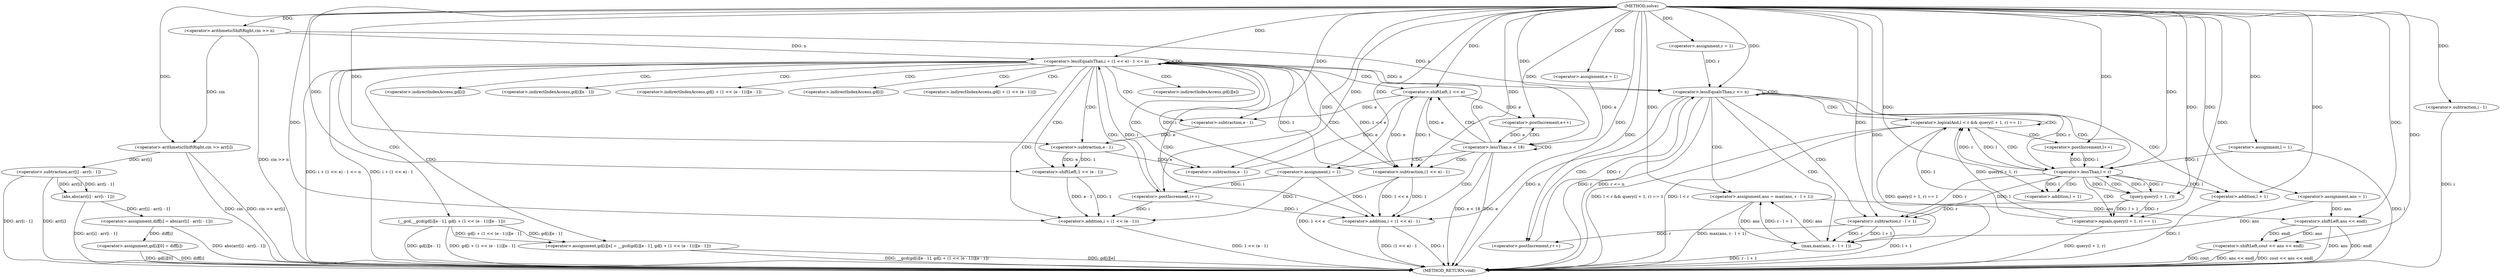 digraph "solve" {  
"1000328" [label = "(METHOD,solve)" ]
"1000463" [label = "(METHOD_RETURN,void)" ]
"1000331" [label = "(<operator>.arithmeticShiftRight,cin >> n)" ]
"1000334" [label = "(<operator>.arithmeticShiftRight,cin >> arr[i])" ]
"1000339" [label = "(<operator>.assignment,diff[i] = abs(arr[i] - arr[i - 1]))" ]
"1000353" [label = "(<operator>.assignment,gd[i][0] = diff[i])" ]
"1000417" [label = "(<operator>.assignment,l = 1)" ]
"1000421" [label = "(<operator>.assignment,r = 1)" ]
"1000425" [label = "(<operator>.assignment,ans = 1)" ]
"1000458" [label = "(<operator>.shiftLeft,cout << ans << endl)" ]
"1000364" [label = "(<operator>.assignment,e = 1)" ]
"1000367" [label = "(<operator>.lessThan,e < 18)" ]
"1000370" [label = "(<operator>.postIncrement,e++)" ]
"1000429" [label = "(<operator>.lessEqualsThan,r <= n)" ]
"1000343" [label = "(abs,abs(arr[i] - arr[i - 1]))" ]
"1000374" [label = "(<operator>.assignment,i = 1)" ]
"1000377" [label = "(<operator>.lessEqualsThan,i + (1 << e) - 1 <= n)" ]
"1000386" [label = "(<operator>.postIncrement,i++)" ]
"1000447" [label = "(<operator>.assignment,ans = max(ans, r - l + 1))" ]
"1000456" [label = "(<operator>.postIncrement,r++)" ]
"1000460" [label = "(<operator>.shiftLeft,ans << endl)" ]
"1000344" [label = "(<operator>.subtraction,arr[i] - arr[i - 1])" ]
"1000389" [label = "(<operator>.assignment,gd[i][e] = __gcd(gd[i][e - 1], gd[i + (1 << (e - 1))][e - 1]))" ]
"1000434" [label = "(<operator>.logicalAnd,l < r && query(l + 1, r) == 1)" ]
"1000445" [label = "(<operator>.postIncrement,l++)" ]
"1000378" [label = "(<operator>.addition,i + (1 << e) - 1)" ]
"1000449" [label = "(max,max(ans, r - l + 1))" ]
"1000350" [label = "(<operator>.subtraction,i - 1)" ]
"1000380" [label = "(<operator>.subtraction,(1 << e) - 1)" ]
"1000395" [label = "(__gcd,__gcd(gd[i][e - 1], gd[i + (1 << (e - 1))][e - 1]))" ]
"1000435" [label = "(<operator>.lessThan,l < r)" ]
"1000438" [label = "(<operator>.equals,query(l + 1, r) == 1)" ]
"1000451" [label = "(<operator>.subtraction,r - l + 1)" ]
"1000381" [label = "(<operator>.shiftLeft,1 << e)" ]
"1000439" [label = "(query,query(l + 1, r))" ]
"1000453" [label = "(<operator>.addition,l + 1)" ]
"1000400" [label = "(<operator>.subtraction,e - 1)" ]
"1000413" [label = "(<operator>.subtraction,e - 1)" ]
"1000440" [label = "(<operator>.addition,l + 1)" ]
"1000406" [label = "(<operator>.addition,i + (1 << (e - 1)))" ]
"1000408" [label = "(<operator>.shiftLeft,1 << (e - 1))" ]
"1000410" [label = "(<operator>.subtraction,e - 1)" ]
"1000390" [label = "(<operator>.indirectIndexAccess,gd[i][e])" ]
"1000391" [label = "(<operator>.indirectIndexAccess,gd[i])" ]
"1000396" [label = "(<operator>.indirectIndexAccess,gd[i][e - 1])" ]
"1000403" [label = "(<operator>.indirectIndexAccess,gd[i + (1 << (e - 1))][e - 1])" ]
"1000397" [label = "(<operator>.indirectIndexAccess,gd[i])" ]
"1000404" [label = "(<operator>.indirectIndexAccess,gd[i + (1 << (e - 1))])" ]
  "1000331" -> "1000463"  [ label = "DDG: cin >> n"] 
  "1000334" -> "1000463"  [ label = "DDG: cin"] 
  "1000334" -> "1000463"  [ label = "DDG: cin >> arr[i]"] 
  "1000344" -> "1000463"  [ label = "DDG: arr[i]"] 
  "1000350" -> "1000463"  [ label = "DDG: i"] 
  "1000344" -> "1000463"  [ label = "DDG: arr[i - 1]"] 
  "1000343" -> "1000463"  [ label = "DDG: arr[i] - arr[i - 1]"] 
  "1000339" -> "1000463"  [ label = "DDG: abs(arr[i] - arr[i - 1])"] 
  "1000353" -> "1000463"  [ label = "DDG: gd[i][0]"] 
  "1000353" -> "1000463"  [ label = "DDG: diff[i]"] 
  "1000367" -> "1000463"  [ label = "DDG: e"] 
  "1000367" -> "1000463"  [ label = "DDG: e < 18"] 
  "1000417" -> "1000463"  [ label = "DDG: l"] 
  "1000429" -> "1000463"  [ label = "DDG: r"] 
  "1000429" -> "1000463"  [ label = "DDG: n"] 
  "1000429" -> "1000463"  [ label = "DDG: r <= n"] 
  "1000460" -> "1000463"  [ label = "DDG: ans"] 
  "1000458" -> "1000463"  [ label = "DDG: ans << endl"] 
  "1000458" -> "1000463"  [ label = "DDG: cout << ans << endl"] 
  "1000434" -> "1000463"  [ label = "DDG: l < r"] 
  "1000438" -> "1000463"  [ label = "DDG: query(l + 1, r)"] 
  "1000434" -> "1000463"  [ label = "DDG: query(l + 1, r) == 1"] 
  "1000434" -> "1000463"  [ label = "DDG: l < r && query(l + 1, r) == 1"] 
  "1000453" -> "1000463"  [ label = "DDG: l"] 
  "1000451" -> "1000463"  [ label = "DDG: l + 1"] 
  "1000449" -> "1000463"  [ label = "DDG: r - l + 1"] 
  "1000447" -> "1000463"  [ label = "DDG: max(ans, r - l + 1)"] 
  "1000378" -> "1000463"  [ label = "DDG: i"] 
  "1000380" -> "1000463"  [ label = "DDG: 1 << e"] 
  "1000378" -> "1000463"  [ label = "DDG: (1 << e) - 1"] 
  "1000377" -> "1000463"  [ label = "DDG: i + (1 << e) - 1"] 
  "1000377" -> "1000463"  [ label = "DDG: i + (1 << e) - 1 <= n"] 
  "1000389" -> "1000463"  [ label = "DDG: gd[i][e]"] 
  "1000395" -> "1000463"  [ label = "DDG: gd[i][e - 1]"] 
  "1000406" -> "1000463"  [ label = "DDG: 1 << (e - 1)"] 
  "1000395" -> "1000463"  [ label = "DDG: gd[i + (1 << (e - 1))][e - 1]"] 
  "1000389" -> "1000463"  [ label = "DDG: __gcd(gd[i][e - 1], gd[i + (1 << (e - 1))][e - 1])"] 
  "1000460" -> "1000463"  [ label = "DDG: endl"] 
  "1000458" -> "1000463"  [ label = "DDG: cout"] 
  "1000343" -> "1000339"  [ label = "DDG: arr[i] - arr[i - 1]"] 
  "1000339" -> "1000353"  [ label = "DDG: diff[i]"] 
  "1000328" -> "1000417"  [ label = "DDG: "] 
  "1000328" -> "1000421"  [ label = "DDG: "] 
  "1000328" -> "1000425"  [ label = "DDG: "] 
  "1000328" -> "1000331"  [ label = "DDG: "] 
  "1000331" -> "1000334"  [ label = "DDG: cin"] 
  "1000328" -> "1000334"  [ label = "DDG: "] 
  "1000328" -> "1000364"  [ label = "DDG: "] 
  "1000328" -> "1000458"  [ label = "DDG: "] 
  "1000460" -> "1000458"  [ label = "DDG: endl"] 
  "1000460" -> "1000458"  [ label = "DDG: ans"] 
  "1000344" -> "1000343"  [ label = "DDG: arr[i]"] 
  "1000344" -> "1000343"  [ label = "DDG: arr[i - 1]"] 
  "1000364" -> "1000367"  [ label = "DDG: e"] 
  "1000370" -> "1000367"  [ label = "DDG: e"] 
  "1000328" -> "1000367"  [ label = "DDG: "] 
  "1000381" -> "1000370"  [ label = "DDG: e"] 
  "1000328" -> "1000370"  [ label = "DDG: "] 
  "1000328" -> "1000374"  [ label = "DDG: "] 
  "1000421" -> "1000429"  [ label = "DDG: r"] 
  "1000456" -> "1000429"  [ label = "DDG: r"] 
  "1000328" -> "1000429"  [ label = "DDG: "] 
  "1000331" -> "1000429"  [ label = "DDG: n"] 
  "1000377" -> "1000429"  [ label = "DDG: n"] 
  "1000449" -> "1000447"  [ label = "DDG: r - l + 1"] 
  "1000449" -> "1000447"  [ label = "DDG: ans"] 
  "1000425" -> "1000460"  [ label = "DDG: ans"] 
  "1000447" -> "1000460"  [ label = "DDG: ans"] 
  "1000328" -> "1000460"  [ label = "DDG: "] 
  "1000334" -> "1000344"  [ label = "DDG: arr[i]"] 
  "1000374" -> "1000377"  [ label = "DDG: i"] 
  "1000386" -> "1000377"  [ label = "DDG: i"] 
  "1000328" -> "1000377"  [ label = "DDG: "] 
  "1000380" -> "1000377"  [ label = "DDG: 1 << e"] 
  "1000380" -> "1000377"  [ label = "DDG: 1"] 
  "1000331" -> "1000377"  [ label = "DDG: n"] 
  "1000328" -> "1000386"  [ label = "DDG: "] 
  "1000374" -> "1000386"  [ label = "DDG: i"] 
  "1000395" -> "1000389"  [ label = "DDG: gd[i][e - 1]"] 
  "1000395" -> "1000389"  [ label = "DDG: gd[i + (1 << (e - 1))][e - 1]"] 
  "1000328" -> "1000447"  [ label = "DDG: "] 
  "1000451" -> "1000456"  [ label = "DDG: r"] 
  "1000328" -> "1000456"  [ label = "DDG: "] 
  "1000374" -> "1000378"  [ label = "DDG: i"] 
  "1000386" -> "1000378"  [ label = "DDG: i"] 
  "1000328" -> "1000378"  [ label = "DDG: "] 
  "1000380" -> "1000378"  [ label = "DDG: 1 << e"] 
  "1000380" -> "1000378"  [ label = "DDG: 1"] 
  "1000435" -> "1000434"  [ label = "DDG: r"] 
  "1000435" -> "1000434"  [ label = "DDG: l"] 
  "1000438" -> "1000434"  [ label = "DDG: 1"] 
  "1000438" -> "1000434"  [ label = "DDG: query(l + 1, r)"] 
  "1000435" -> "1000445"  [ label = "DDG: l"] 
  "1000328" -> "1000445"  [ label = "DDG: "] 
  "1000425" -> "1000449"  [ label = "DDG: ans"] 
  "1000447" -> "1000449"  [ label = "DDG: ans"] 
  "1000328" -> "1000449"  [ label = "DDG: "] 
  "1000451" -> "1000449"  [ label = "DDG: l + 1"] 
  "1000451" -> "1000449"  [ label = "DDG: r"] 
  "1000328" -> "1000350"  [ label = "DDG: "] 
  "1000381" -> "1000380"  [ label = "DDG: e"] 
  "1000381" -> "1000380"  [ label = "DDG: 1"] 
  "1000328" -> "1000380"  [ label = "DDG: "] 
  "1000417" -> "1000435"  [ label = "DDG: l"] 
  "1000445" -> "1000435"  [ label = "DDG: l"] 
  "1000328" -> "1000435"  [ label = "DDG: "] 
  "1000429" -> "1000435"  [ label = "DDG: r"] 
  "1000439" -> "1000435"  [ label = "DDG: r"] 
  "1000439" -> "1000438"  [ label = "DDG: r"] 
  "1000439" -> "1000438"  [ label = "DDG: l + 1"] 
  "1000328" -> "1000438"  [ label = "DDG: "] 
  "1000435" -> "1000451"  [ label = "DDG: r"] 
  "1000439" -> "1000451"  [ label = "DDG: r"] 
  "1000328" -> "1000451"  [ label = "DDG: "] 
  "1000435" -> "1000451"  [ label = "DDG: l"] 
  "1000328" -> "1000381"  [ label = "DDG: "] 
  "1000367" -> "1000381"  [ label = "DDG: e"] 
  "1000413" -> "1000381"  [ label = "DDG: e"] 
  "1000435" -> "1000439"  [ label = "DDG: r"] 
  "1000328" -> "1000439"  [ label = "DDG: "] 
  "1000435" -> "1000439"  [ label = "DDG: l"] 
  "1000435" -> "1000453"  [ label = "DDG: l"] 
  "1000328" -> "1000453"  [ label = "DDG: "] 
  "1000381" -> "1000400"  [ label = "DDG: e"] 
  "1000328" -> "1000400"  [ label = "DDG: "] 
  "1000410" -> "1000413"  [ label = "DDG: e"] 
  "1000328" -> "1000413"  [ label = "DDG: "] 
  "1000435" -> "1000440"  [ label = "DDG: l"] 
  "1000328" -> "1000440"  [ label = "DDG: "] 
  "1000328" -> "1000406"  [ label = "DDG: "] 
  "1000374" -> "1000406"  [ label = "DDG: i"] 
  "1000386" -> "1000406"  [ label = "DDG: i"] 
  "1000408" -> "1000406"  [ label = "DDG: e - 1"] 
  "1000408" -> "1000406"  [ label = "DDG: 1"] 
  "1000328" -> "1000408"  [ label = "DDG: "] 
  "1000410" -> "1000408"  [ label = "DDG: 1"] 
  "1000410" -> "1000408"  [ label = "DDG: e"] 
  "1000400" -> "1000410"  [ label = "DDG: e"] 
  "1000328" -> "1000410"  [ label = "DDG: "] 
  "1000367" -> "1000380"  [ label = "CDG: "] 
  "1000367" -> "1000367"  [ label = "CDG: "] 
  "1000367" -> "1000370"  [ label = "CDG: "] 
  "1000367" -> "1000377"  [ label = "CDG: "] 
  "1000367" -> "1000374"  [ label = "CDG: "] 
  "1000367" -> "1000378"  [ label = "CDG: "] 
  "1000367" -> "1000381"  [ label = "CDG: "] 
  "1000429" -> "1000456"  [ label = "CDG: "] 
  "1000429" -> "1000453"  [ label = "CDG: "] 
  "1000429" -> "1000447"  [ label = "CDG: "] 
  "1000429" -> "1000451"  [ label = "CDG: "] 
  "1000429" -> "1000435"  [ label = "CDG: "] 
  "1000429" -> "1000429"  [ label = "CDG: "] 
  "1000429" -> "1000449"  [ label = "CDG: "] 
  "1000429" -> "1000434"  [ label = "CDG: "] 
  "1000377" -> "1000380"  [ label = "CDG: "] 
  "1000377" -> "1000389"  [ label = "CDG: "] 
  "1000377" -> "1000397"  [ label = "CDG: "] 
  "1000377" -> "1000396"  [ label = "CDG: "] 
  "1000377" -> "1000406"  [ label = "CDG: "] 
  "1000377" -> "1000391"  [ label = "CDG: "] 
  "1000377" -> "1000400"  [ label = "CDG: "] 
  "1000377" -> "1000404"  [ label = "CDG: "] 
  "1000377" -> "1000403"  [ label = "CDG: "] 
  "1000377" -> "1000377"  [ label = "CDG: "] 
  "1000377" -> "1000413"  [ label = "CDG: "] 
  "1000377" -> "1000410"  [ label = "CDG: "] 
  "1000377" -> "1000390"  [ label = "CDG: "] 
  "1000377" -> "1000408"  [ label = "CDG: "] 
  "1000377" -> "1000378"  [ label = "CDG: "] 
  "1000377" -> "1000395"  [ label = "CDG: "] 
  "1000377" -> "1000381"  [ label = "CDG: "] 
  "1000377" -> "1000386"  [ label = "CDG: "] 
  "1000434" -> "1000435"  [ label = "CDG: "] 
  "1000434" -> "1000445"  [ label = "CDG: "] 
  "1000434" -> "1000434"  [ label = "CDG: "] 
  "1000435" -> "1000438"  [ label = "CDG: "] 
  "1000435" -> "1000439"  [ label = "CDG: "] 
  "1000435" -> "1000440"  [ label = "CDG: "] 
}
